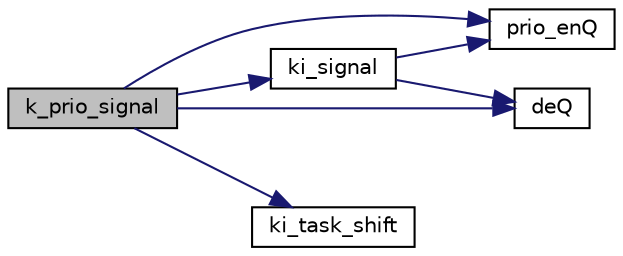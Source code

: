 digraph "k_prio_signal"
{
  edge [fontname="Helvetica",fontsize="10",labelfontname="Helvetica",labelfontsize="10"];
  node [fontname="Helvetica",fontsize="10",shape=record];
  rankdir="LR";
  Node1 [label="k_prio_signal",height=0.2,width=0.4,color="black", fillcolor="grey75", style="filled", fontcolor="black"];
  Node1 -> Node2 [color="midnightblue",fontsize="10",style="solid",fontname="Helvetica"];
  Node2 [label="ki_signal",height=0.2,width=0.4,color="black", fillcolor="white", style="filled",URL="$krnl_8c.html#a45c4a121f17683f0cd3593c0ee0bff1b"];
  Node2 -> Node3 [color="midnightblue",fontsize="10",style="solid",fontname="Helvetica"];
  Node3 [label="prio_enQ",height=0.2,width=0.4,color="black", fillcolor="white", style="filled",URL="$krnl_8c.html#ae7d9dd598f0d68cea2903843117e8ebe"];
  Node2 -> Node4 [color="midnightblue",fontsize="10",style="solid",fontname="Helvetica"];
  Node4 [label="deQ",height=0.2,width=0.4,color="black", fillcolor="white", style="filled",URL="$krnl_8c.html#a7ac8496c83319bfc569e4fdab8149940"];
  Node1 -> Node3 [color="midnightblue",fontsize="10",style="solid",fontname="Helvetica"];
  Node1 -> Node4 [color="midnightblue",fontsize="10",style="solid",fontname="Helvetica"];
  Node1 -> Node5 [color="midnightblue",fontsize="10",style="solid",fontname="Helvetica"];
  Node5 [label="ki_task_shift",height=0.2,width=0.4,color="black", fillcolor="white", style="filled",URL="$krnl_8h.html#a9910c513b91fd26369e121b1d6d1ee72"];
}
